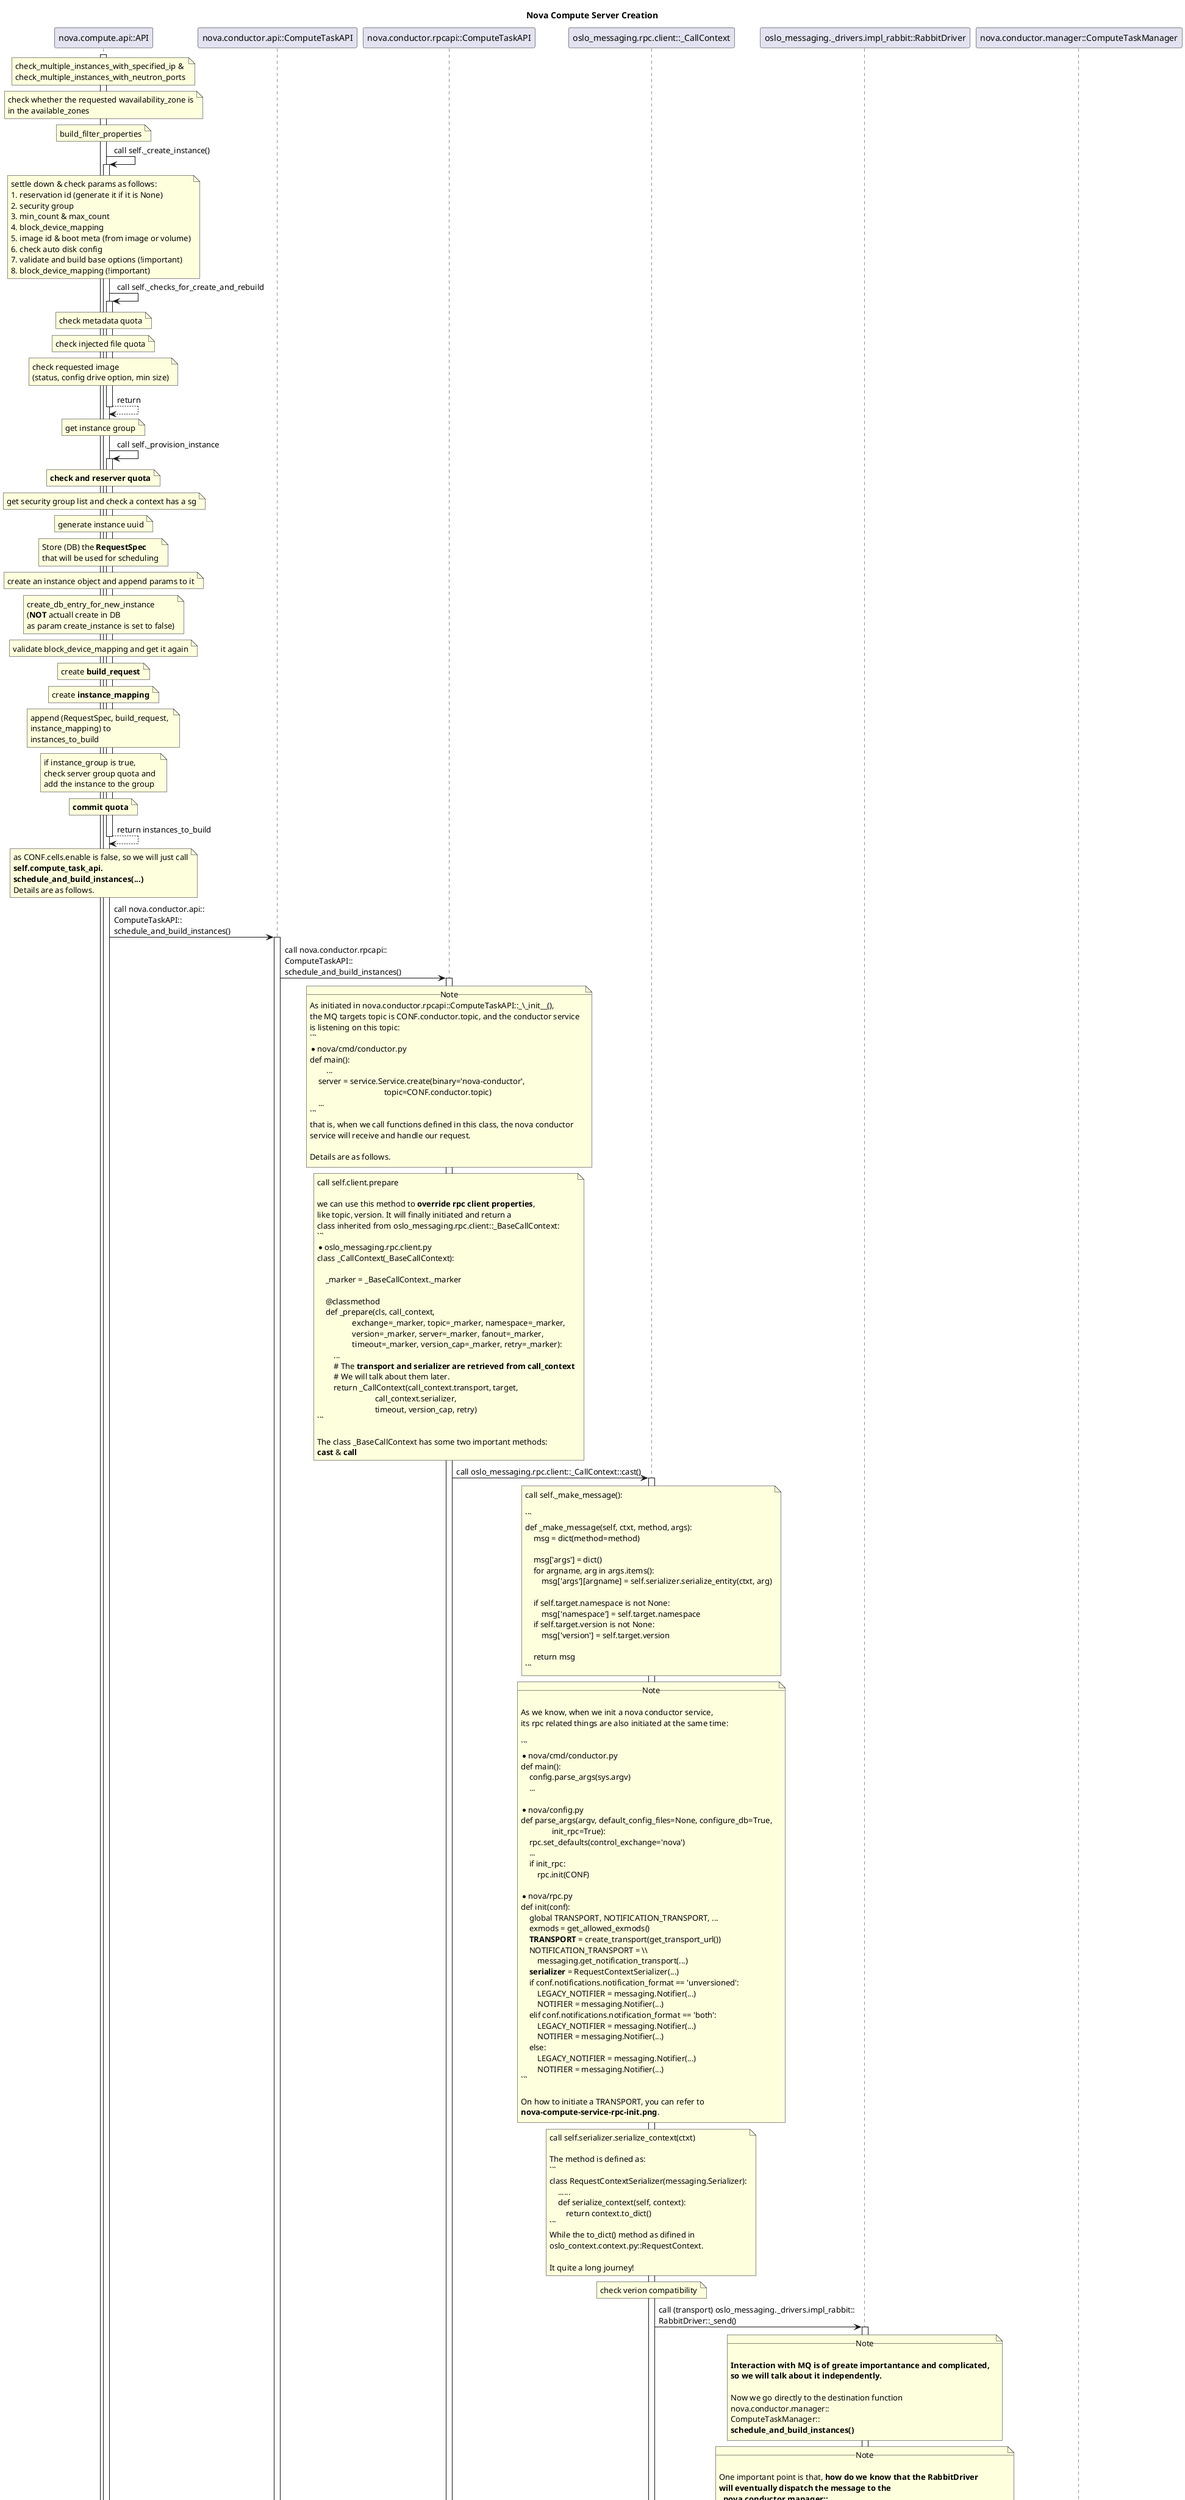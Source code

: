@startuml

title Nova Compute Server Creation

participant nova_compute_api as "nova.compute.api::API"
participant nova_compute_task_api as "nova.conductor.api::ComputeTaskAPI"
participant nova_compute_task_rpcapi as "nova.conductor.rpcapi::ComputeTaskAPI"
participant call_context as "oslo_messaging.rpc.client::_CallContext"
participant rabbit_driver as "oslo_messaging._drivers.impl_rabbit::RabbitDriver"
participant compute_task_manager as "nova.conductor.manager::ComputeTaskManager"

activate nova_compute_api
note over nova_compute_api
check_multiple_instances_with_specified_ip &
check_multiple_instances_with_neutron_ports
end note
note over nova_compute_api
check whether the requested wavailability_zone is
in the available_zones
end note
note over nova_compute_api: build_filter_properties

nova_compute_api->nova_compute_api: call self._create_instance()

activate nova_compute_api
note over nova_compute_api
settle down & check params as follows:
1. reservation id (generate it if it is None)
2. security group
3. min_count & max_count
4. block_device_mapping
5. image id & boot meta (from image or volume)
6. check auto disk config
7. validate and build base options (!important)
8. block_device_mapping (!important)
end note

nova_compute_api->nova_compute_api: call self._checks_for_create_and_rebuild
activate nova_compute_api
note over nova_compute_api: check metadata quota
note over nova_compute_api: check injected file quota
note over nova_compute_api: check requested image \n(status, config drive option, min size)
nova_compute_api-->nova_compute_api: return
deactivate nova_compute_api

note over nova_compute_api: get instance group

nova_compute_api->nova_compute_api: call self._provision_instance
activate nova_compute_api
note over nova_compute_api: **check and reserver quota**
note over nova_compute_api: get security group list and check a context has a sg
note over nova_compute_api: generate instance uuid
note over nova_compute_api: Store (DB) the **RequestSpec** \nthat will be used for scheduling
note over nova_compute_api: create an instance object and append params to it
note over nova_compute_api: create_db_entry_for_new_instance \n(**NOT** actuall create in DB \nas param create_instance is set to false)
note over nova_compute_api: validate block_device_mapping and get it again
note over nova_compute_api: create **build_request**
note over nova_compute_api: create **instance_mapping**
note over nova_compute_api: append (RequestSpec, build_request, \ninstance_mapping) to \ninstances_to_build
note over nova_compute_api: if instance_group is true,\ncheck server group quota and \nadd the instance to the group
note over nova_compute_api: **commit quota**
nova_compute_api-->nova_compute_api: return instances_to_build
deactivate nova_compute_api

note over nova_compute_api
as CONF.cells.enable is false, so we will just call
**self.compute_task_api.**
**schedule_and_build_instances(...)**
Details are as follows.
end note

nova_compute_api->nova_compute_task_api: call nova.conductor.api::\nComputeTaskAPI::\nschedule_and_build_instances()

activate nova_compute_task_api
nova_compute_task_api->nova_compute_task_rpcapi: call nova.conductor.rpcapi::\nComputeTaskAPI::\nschedule_and_build_instances()

activate nova_compute_task_rpcapi
note over nova_compute_task_rpcapi
__Note__
As initiated in nova.conductor.rpcapi::ComputeTaskAPI::_\_init__(),
the MQ targets topic is CONF.conductor.topic, and the conductor service
is listening on this topic:
```
* nova/cmd/conductor.py
def main():
	...
    server = service.Service.create(binary='nova-conductor',
                                    topic=CONF.conductor.topic)
    ...
```
that is, when we call functions defined in this class, the nova conductor
service will receive and handle our request.

Details are as follows.
end note

note over nova_compute_task_rpcapi
call self.client.prepare

we can use this method to **override rpc client properties**,
like topic, version. It will finally initiated and return a 
class inherited from oslo_messaging.rpc.client::_BaseCallContext:
```
* oslo_messaging.rpc.client.py
class _CallContext(_BaseCallContext):

    _marker = _BaseCallContext._marker

    @classmethod
    def _prepare(cls, call_context,
                 exchange=_marker, topic=_marker, namespace=_marker,
                 version=_marker, server=_marker, fanout=_marker,
                 timeout=_marker, version_cap=_marker, retry=_marker):
    	...
    	# The **transport and serializer are retrieved from call_context**
    	# We will talk about them later.
        return _CallContext(call_context.transport, target,
                            call_context.serializer,
                            timeout, version_cap, retry)
```

The class _BaseCallContext has some two important methods:
**cast** & **call**
end note

nova_compute_task_rpcapi->call_context: call oslo_messaging.rpc.client::_CallContext::cast()

activate call_context
note over call_context
call self._make_message():

```
def _make_message(self, ctxt, method, args):
    msg = dict(method=method)

    msg['args'] = dict()
    for argname, arg in args.items():
        msg['args'][argname] = self.serializer.serialize_entity(ctxt, arg)

    if self.target.namespace is not None:
        msg['namespace'] = self.target.namespace
    if self.target.version is not None:
        msg['version'] = self.target.version

    return msg
```
end note

note over call_context
__Note__

As we know, when we init a nova conductor service, 
its rpc related things are also initiated at the same time:

```
* nova/cmd/conductor.py
def main():
    config.parse_args(sys.argv)
    ...

* nova/config.py
def parse_args(argv, default_config_files=None, configure_db=True,
               init_rpc=True):
    rpc.set_defaults(control_exchange='nova')
    ...
    if init_rpc:
        rpc.init(CONF)

* nova/rpc.py
def init(conf):
    global TRANSPORT, NOTIFICATION_TRANSPORT, ...
    exmods = get_allowed_exmods()
    **TRANSPORT** = create_transport(get_transport_url())
    NOTIFICATION_TRANSPORT = \\
    	messaging.get_notification_transport(...)
    **serializer** = RequestContextSerializer(...)
    if conf.notifications.notification_format == 'unversioned':
        LEGACY_NOTIFIER = messaging.Notifier(...)
        NOTIFIER = messaging.Notifier(...)
    elif conf.notifications.notification_format == 'both':
        LEGACY_NOTIFIER = messaging.Notifier(...)
        NOTIFIER = messaging.Notifier(...)
    else:
        LEGACY_NOTIFIER = messaging.Notifier(...)
        NOTIFIER = messaging.Notifier(...)
```

On how to initiate a TRANSPORT, you can refer to
**nova-compute-service-rpc-init.png**.
end note

note over call_context
call self.serializer.serialize_context(ctxt)

The method is defined as:
```
class RequestContextSerializer(messaging.Serializer):
    ......
    def serialize_context(self, context):
        return context.to_dict()
```
While the to_dict() method as difined in
oslo_context.context.py::RequestContext.

It quite a long journey!
end note
note over call_context: check verion compatibility
call_context->rabbit_driver: call (transport) oslo_messaging._drivers.impl_rabbit::\nRabbitDriver::_send()

activate rabbit_driver
note over rabbit_driver
__Note__

**Interaction with MQ is of greate importantance and complicated,**
**so we will talk about it independently.**

Now we go directly to the destination function 
nova.conductor.manager::
ComputeTaskManager::
**schedule_and_build_instances()**
end note

note over rabbit_driver
__Note__

One important point is that, **how do we know that the RabbitDriver**
**will eventually dispatch the message to the**
  **nova.conductor.manager::**
  **ComputeTaskManager::**
  **schedule_and_build_instances()?**

This is because when the nova conductor service is started,
it will register the self.manger and self. endpoints:
```
* nova/service.py
class Service(service.Service):
    ...
    def start(self):
        ...
        endpoints = [
            self.manager,
            baserpc.BaseRPCAPI(self.manager.service_name, self.backdoor_port)
        ]
        **endpoints.extend(self.manager.additional_endpoints)**
        ...

* nova/conductor/manager.py
class ConductorManager(manager.Manager):
    """Mission: Conduct things.
    ...
    The nova-conductor service also **exposes an API in the 'compute_task'
    namespace.**  See the ComputeTaskManager class for details.
    """

    target = messaging.Target(version='3.0')

    def _\_init__(self, *args, **kwargs):
        super(ConductorManager, self)._\_init__(service_name='conductor',
                                               *args, **kwargs)
        **self.compute_task_mgr = ComputeTaskManager()**
        **self.additional_endpoints.append(self.compute_task_mgr)**
```
end note

rabbit_driver->compute_task_manager: call nova.conductor.manager::\nComputeTaskManager::\nschedule_and_build_instances()

activate compute_task_manager

note over compute_task_manager
__Note__

In the following, I will mainly
focus on important parts and
skip cell related things.
end note

note over compute_task_manager #EB9898
schedule instances, plz refer to
**instance_scheduling.png**
end note
note over compute_task_manager: create **instance entry** in DB (!remotablely)
note over compute_task_manager
send a state update **notification**
for the initial creation to show
it going from non-existent to **BUILDING**
end note
note over compute_task_manager: record the instance create **action** in\nDB (!remotablely)
note over compute_task_manager: create **block_device_mapping** entry in\nDB (!remotablely)
note over compute_task_manager
delete build request before/during scheduling
so the instance is gone and we dont have
anything to build for this one.
end note
note over compute_task_manager: make up legacy security groups
note over compute_task_manager #EB9898
build_and_run_instance, plz refer to
**build_and_run_instance.png**
end note

compute_task_manager-->rabbit_driver: return
deactivate rabbit_driver

rabbit_driver-->call_context: return
deactivate rabbit_driver

call_context-->nova_compute_task_rpcapi: return
deactivate call_context

nova_compute_task_rpcapi-->nova_compute_task_api: return
deactivate nova_compute_task_rpcapi

nova_compute_task_api-->nova_compute_api: return
deactivate nova_compute_task_api

nova_compute_api-->nova_compute_api: return
deactivate nova_compute_api

@enduml
